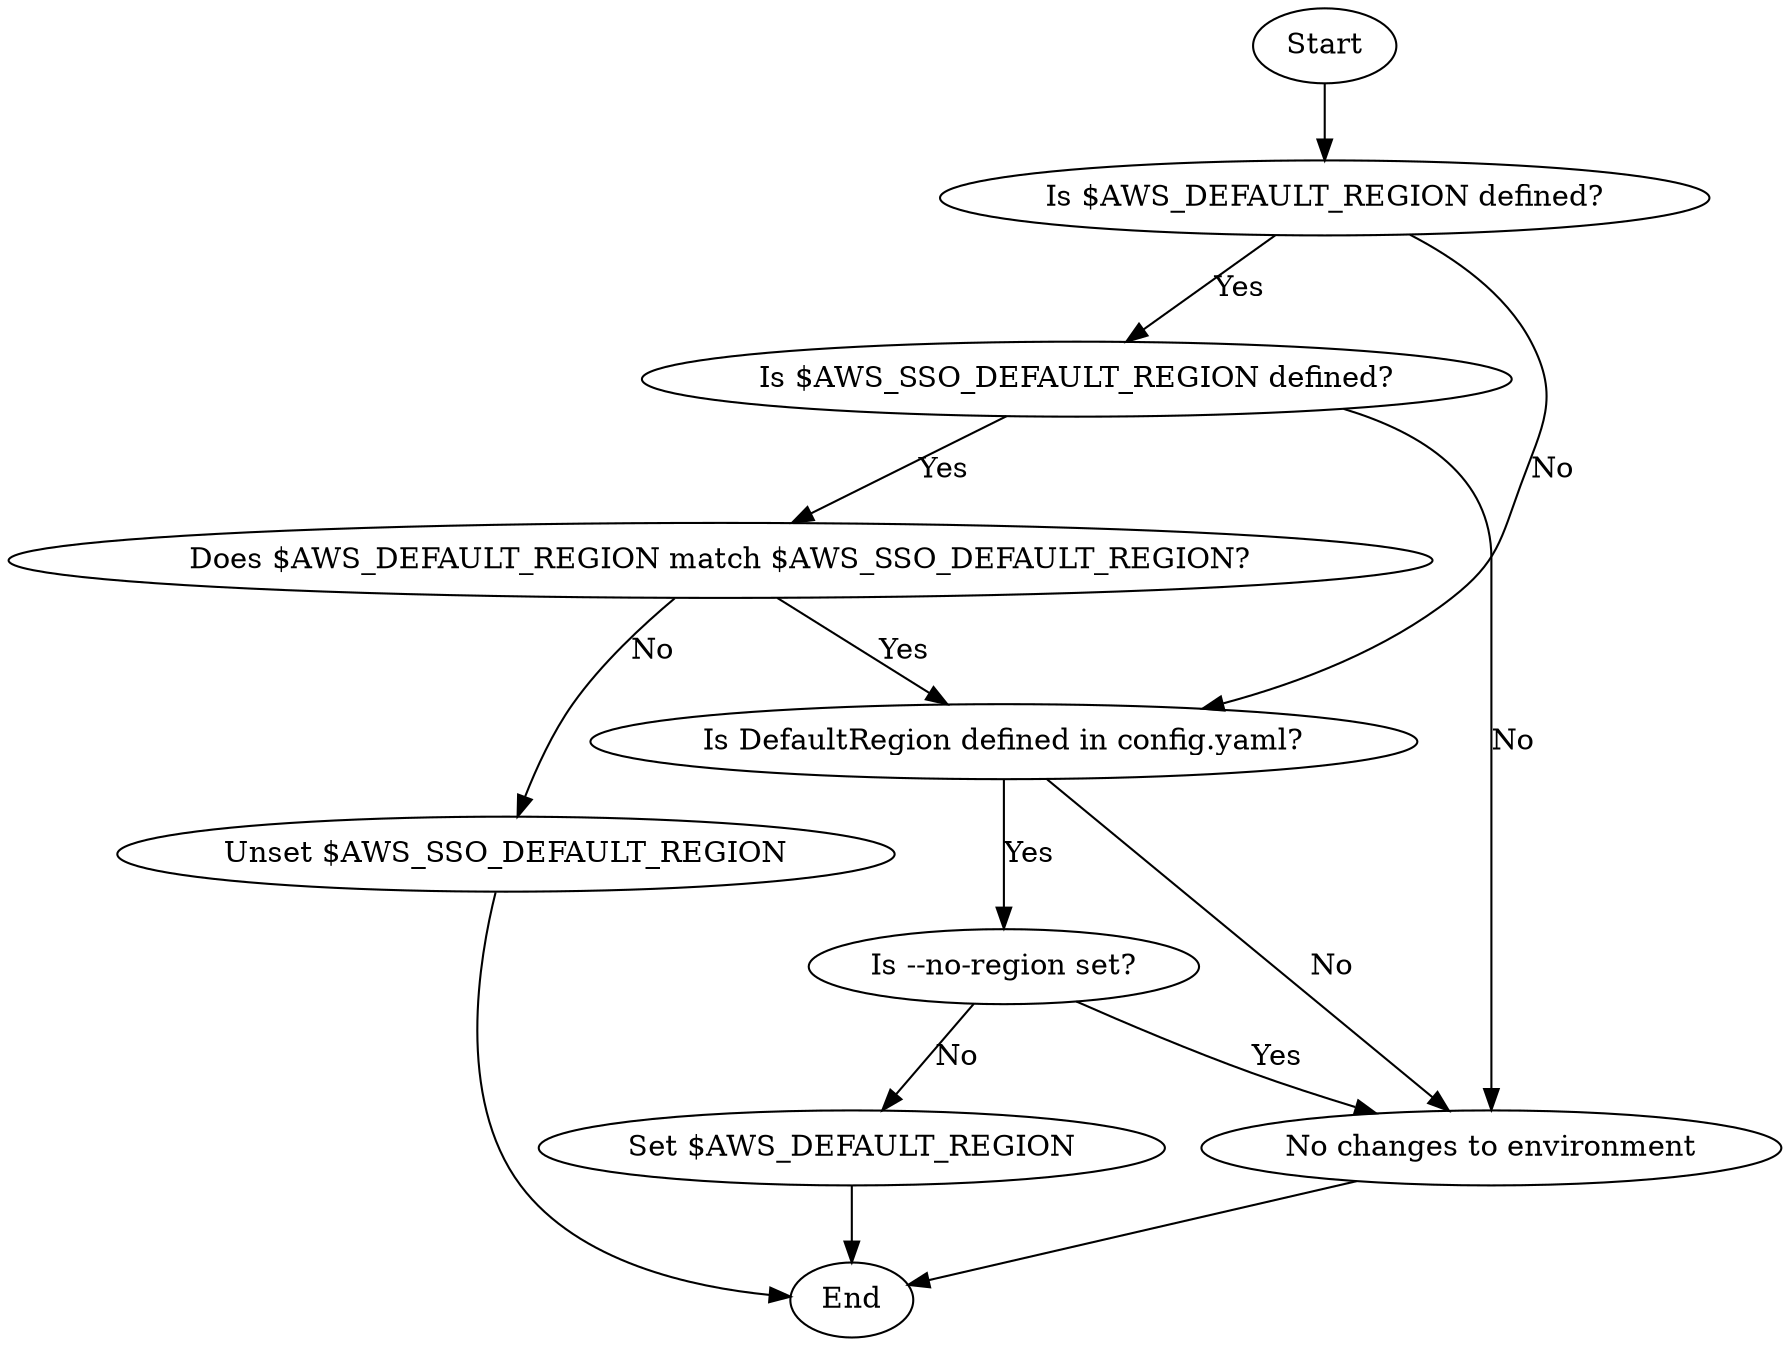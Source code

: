 digraph g {
    Start -> ADR_SET

    ADR_SET [label="Is $AWS_DEFAULT_REGION defined?"]
    ADR_SET -> Have_ASDR [label="Yes"]
    ADR_SET -> Have_DR [label="No"]

    Have_ASDR [label="Is $AWS_SSO_DEFAULT_REGION defined?"]
    Have_ASDR -> No_Change [label="No"]
    Have_ASDR -> Var_Match [label="Yes"] 

    Var_Match [label="Does $AWS_DEFAULT_REGION match $AWS_SSO_DEFAULT_REGION?"]
    Var_Match -> Delete_ADSR [label="No"]
    Var_Match -> Have_DR [label="Yes"]

    Have_DR [label="Is DefaultRegion defined in config.yaml?"]
    Have_DR -> No_Change [label="No"]
    Have_DR -> No_Region [label="Yes"]

    No_Change [label="No changes to environment"]
    No_Change -> End

    No_Region [label="Is --no-region set?"]
    No_Region -> No_Change [label="Yes"]
    No_Region -> Set_ADR [label="No"]

    Set_ADR [label="Set $AWS_DEFAULT_REGION"]

    Delete_ADSR [label="Unset $AWS_SSO_DEFAULT_REGION"]

    Delete_ADSR -> End
    Set_ADR -> End
}
